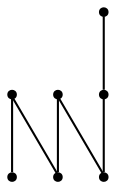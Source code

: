 graph {
  node [shape=point,comment="{\"directed\":false,\"doi\":\"10.1007/978-3-642-25878-7_38\",\"figure\":\"3\"}"]

  v0 [pos="1210.875480349132,829.9873655625564"]
  v1 [pos="1118.4242426846365,820.6734451132662"]
  v2 [pos="1025.4724850815137,859.1795292515902"]
  v3 [pos="943.3421645343924,809.9842347008619"]
  v4 [pos="862.3377911413522,864.2429465431959"]
  v5 [pos="802.4133500986784,835.9883302564257"]
  v6 [pos="694.5117885926046,790.2937044244582"]

  v1 -- v2 [id="-9",pos="1118.4242426846365,820.6734451132662 1025.4724850815137,859.1795292515902 1025.4724850815137,859.1795292515902 1025.4724850815137,859.1795292515902"]
  v3 -- v4 [id="-16",pos="943.3421645343924,809.9842347008619 862.3377911413522,864.2429465431959 862.3377911413522,864.2429465431959 862.3377911413522,864.2429465431959"]
  v3 -- v2 [id="-17",pos="943.3421645343924,809.9842347008619 1025.4724850815137,859.1795292515902 1025.4724850815137,859.1795292515902 1025.4724850815137,859.1795292515902"]
  v5 -- v4 [id="-22",pos="802.4133500986784,835.9883302564257 862.3377911413522,864.2429465431959 862.3377911413522,864.2429465431959 862.3377911413522,864.2429465431959"]
  v6 -- v5 [id="-5",pos="694.5117885926046,790.2937044244582 802.4133500986784,835.9883302564257 802.4133500986784,835.9883302564257 802.4133500986784,835.9883302564257"]
  v1 -- v0 [id="-10",pos="1118.4242426846365,820.6734451132662 1210.875480349132,829.9873655625564 1210.875480349132,829.9873655625564 1210.875480349132,829.9873655625564"]
}